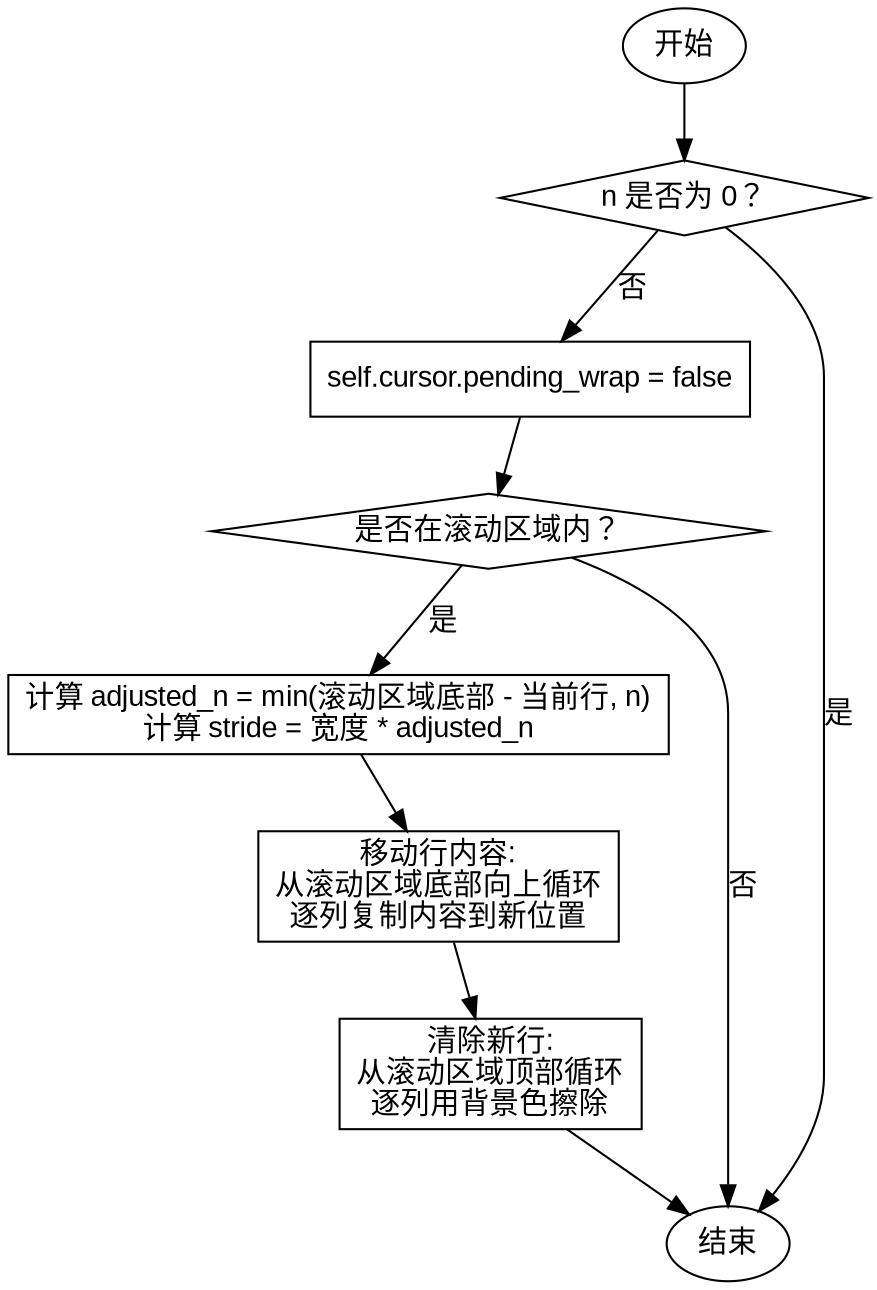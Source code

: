 
digraph {
    node [shape=rectangle, fontname="Arial"];
    edge [fontname="Arial"];

    start [label="开始", shape=ellipse];
    check_n [label="n 是否为 0？", shape=diamond];
    set_pending_wrap [label="self.cursor.pending_wrap = false"];
    check_scroll_region [label="是否在滚动区域内？", shape=diamond];
    compute_adjusted_n [label="计算 adjusted_n = min(滚动区域底部 - 当前行, n)\n计算 stride = 宽度 * adjusted_n"];
    move_lines [label="移动行内容:\n从滚动区域底部向上循环\n逐列复制内容到新位置"];
    clear_lines [label="清除新行:\n从滚动区域顶部循环\n逐列用背景色擦除"];
    end [label="结束", shape=ellipse];

    start -> check_n;
    check_n -> set_pending_wrap [label="否"];
    check_n -> end [label="是"];
    set_pending_wrap -> check_scroll_region;
    check_scroll_region -> compute_adjusted_n [label="是"];
    check_scroll_region -> end [label="否"];
    compute_adjusted_n -> move_lines;
    move_lines -> clear_lines;
    clear_lines -> end;
}
